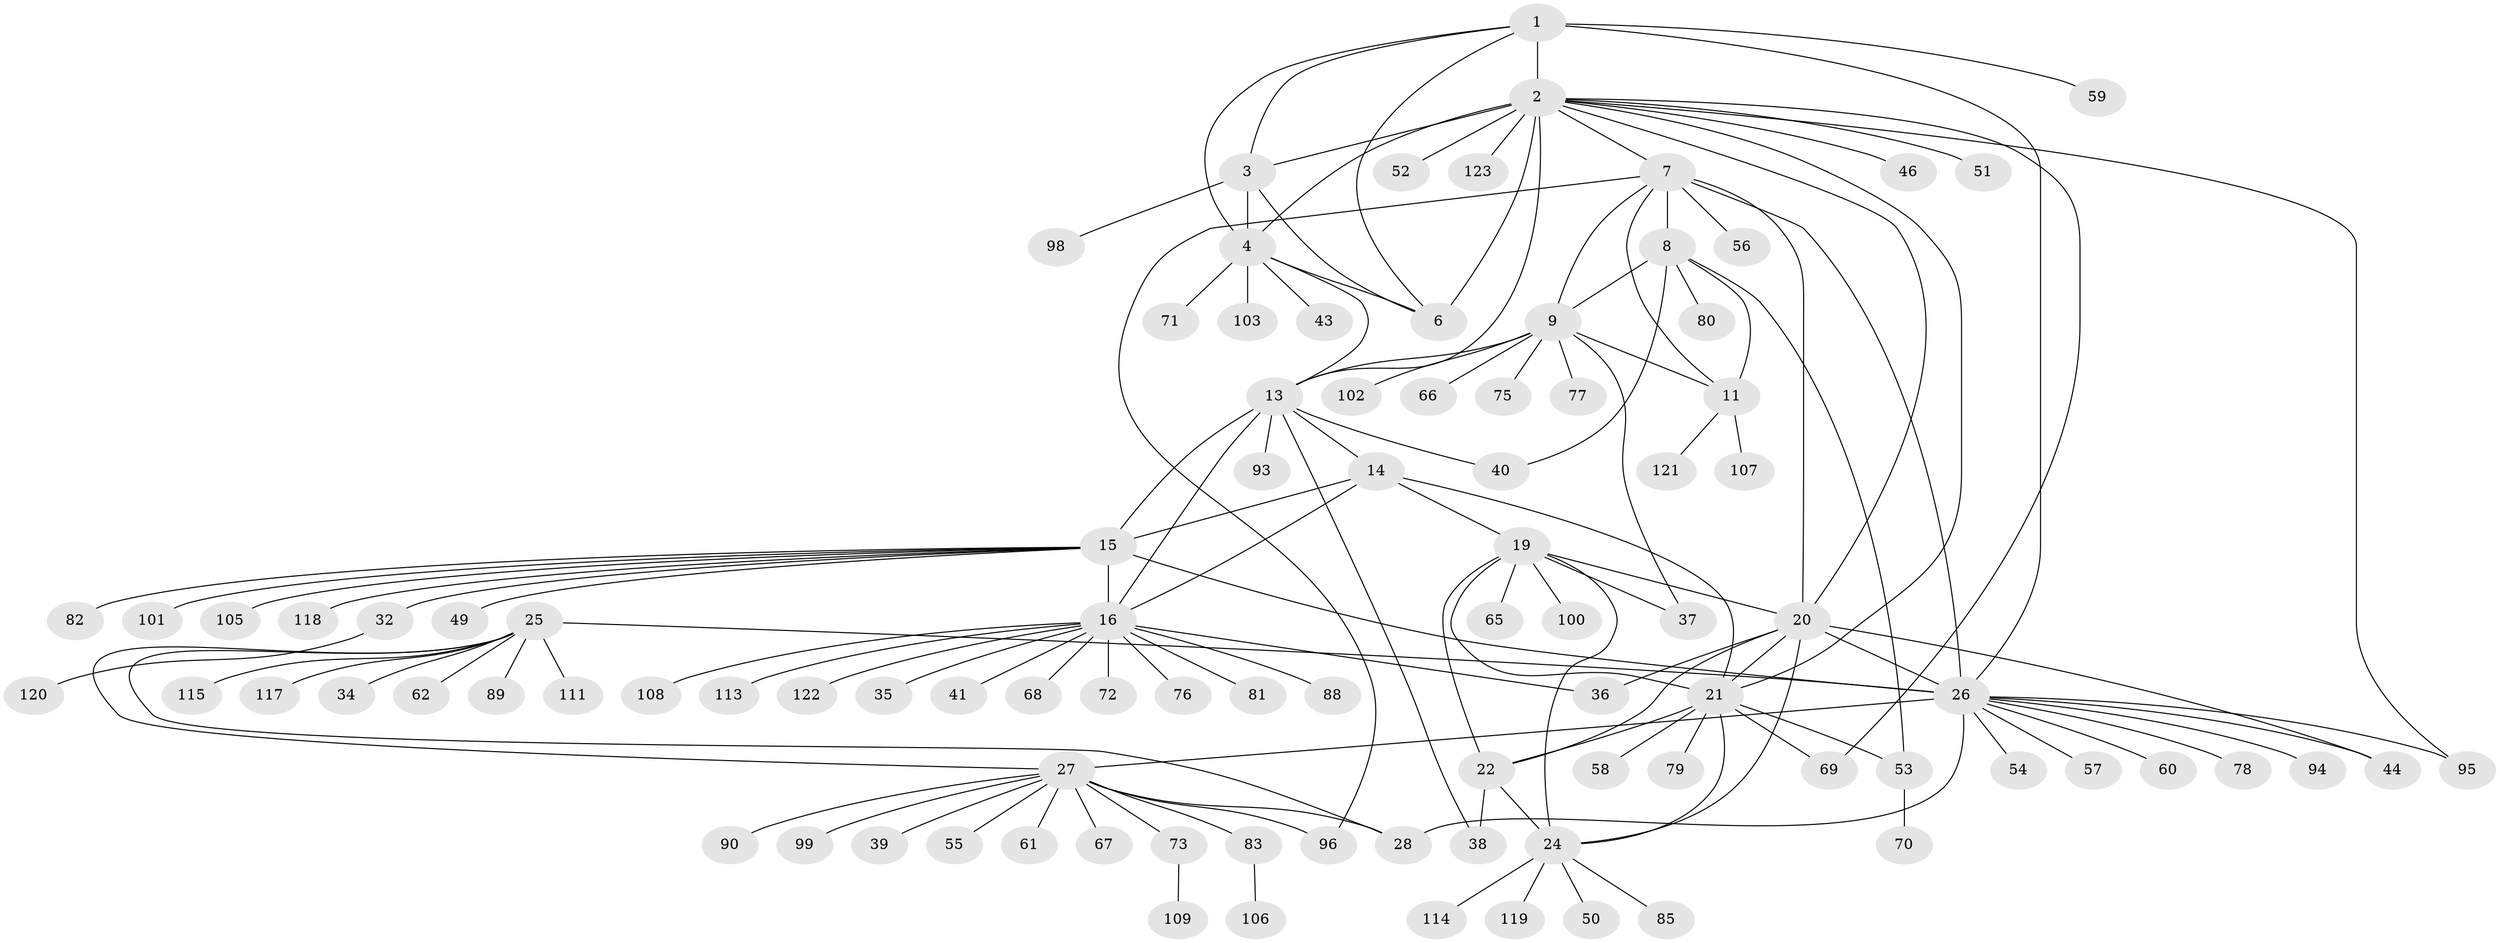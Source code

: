 // Generated by graph-tools (version 1.1) at 2025/24/03/03/25 07:24:13]
// undirected, 96 vertices, 134 edges
graph export_dot {
graph [start="1"]
  node [color=gray90,style=filled];
  1 [super="+63"];
  2 [super="+5"];
  3 [super="+74"];
  4 [super="+47"];
  6;
  7 [super="+10"];
  8 [super="+12"];
  9 [super="+48"];
  11 [super="+42"];
  13 [super="+91"];
  14;
  15 [super="+18"];
  16 [super="+17"];
  19 [super="+23"];
  20 [super="+45"];
  21 [super="+97"];
  22 [super="+31"];
  24 [super="+86"];
  25 [super="+33"];
  26 [super="+29"];
  27 [super="+30"];
  28;
  32 [super="+104"];
  34;
  35 [super="+64"];
  36 [super="+87"];
  37;
  38;
  39;
  40 [super="+84"];
  41;
  43;
  44;
  46;
  49;
  50 [super="+92"];
  51 [super="+112"];
  52;
  53;
  54;
  55;
  56;
  57;
  58;
  59;
  60;
  61 [super="+110"];
  62;
  65;
  66;
  67;
  68;
  69;
  70;
  71;
  72;
  73;
  75;
  76;
  77;
  78;
  79;
  80;
  81;
  82;
  83 [super="+116"];
  85;
  88;
  89;
  90;
  93;
  94;
  95;
  96;
  98;
  99;
  100;
  101;
  102;
  103;
  105;
  106;
  107;
  108;
  109;
  111;
  113;
  114;
  115;
  117;
  118;
  119;
  120;
  121;
  122;
  123;
  1 -- 2 [weight=2];
  1 -- 3;
  1 -- 4;
  1 -- 6;
  1 -- 26;
  1 -- 59;
  2 -- 3 [weight=2];
  2 -- 4 [weight=2];
  2 -- 6 [weight=2];
  2 -- 7;
  2 -- 21;
  2 -- 46;
  2 -- 51;
  2 -- 69;
  2 -- 95;
  2 -- 13;
  2 -- 52;
  2 -- 123;
  2 -- 20;
  3 -- 4;
  3 -- 6;
  3 -- 98;
  4 -- 6;
  4 -- 43;
  4 -- 13;
  4 -- 71;
  4 -- 103;
  7 -- 8 [weight=4];
  7 -- 9 [weight=2];
  7 -- 11 [weight=2];
  7 -- 96;
  7 -- 20;
  7 -- 56;
  7 -- 26;
  8 -- 9 [weight=2];
  8 -- 11 [weight=2];
  8 -- 40;
  8 -- 53;
  8 -- 80;
  9 -- 11;
  9 -- 13;
  9 -- 37;
  9 -- 66;
  9 -- 75;
  9 -- 102;
  9 -- 77;
  11 -- 107;
  11 -- 121;
  13 -- 14;
  13 -- 15 [weight=2];
  13 -- 16 [weight=2];
  13 -- 38;
  13 -- 40;
  13 -- 93;
  14 -- 15 [weight=2];
  14 -- 16 [weight=2];
  14 -- 19;
  14 -- 21;
  15 -- 16 [weight=4];
  15 -- 32;
  15 -- 82;
  15 -- 105;
  15 -- 118;
  15 -- 49;
  15 -- 101;
  15 -- 26;
  16 -- 68;
  16 -- 72;
  16 -- 122;
  16 -- 35;
  16 -- 36;
  16 -- 41;
  16 -- 76;
  16 -- 108;
  16 -- 81;
  16 -- 113;
  16 -- 88;
  19 -- 20 [weight=2];
  19 -- 21 [weight=2];
  19 -- 22 [weight=2];
  19 -- 24 [weight=2];
  19 -- 100;
  19 -- 65;
  19 -- 37;
  20 -- 21;
  20 -- 22;
  20 -- 24;
  20 -- 44;
  20 -- 26;
  20 -- 36;
  21 -- 22;
  21 -- 24;
  21 -- 53;
  21 -- 58;
  21 -- 69;
  21 -- 79;
  22 -- 24;
  22 -- 38;
  24 -- 50;
  24 -- 85;
  24 -- 114;
  24 -- 119;
  25 -- 26 [weight=2];
  25 -- 27 [weight=2];
  25 -- 28;
  25 -- 34;
  25 -- 62;
  25 -- 89;
  25 -- 111;
  25 -- 115;
  25 -- 117;
  26 -- 27 [weight=4];
  26 -- 28 [weight=2];
  26 -- 44;
  26 -- 78;
  26 -- 60;
  26 -- 54;
  26 -- 95;
  26 -- 94;
  26 -- 57;
  27 -- 28 [weight=2];
  27 -- 96;
  27 -- 67;
  27 -- 99;
  27 -- 90;
  27 -- 39;
  27 -- 73;
  27 -- 83;
  27 -- 61;
  27 -- 55;
  32 -- 120;
  53 -- 70;
  73 -- 109;
  83 -- 106;
}
